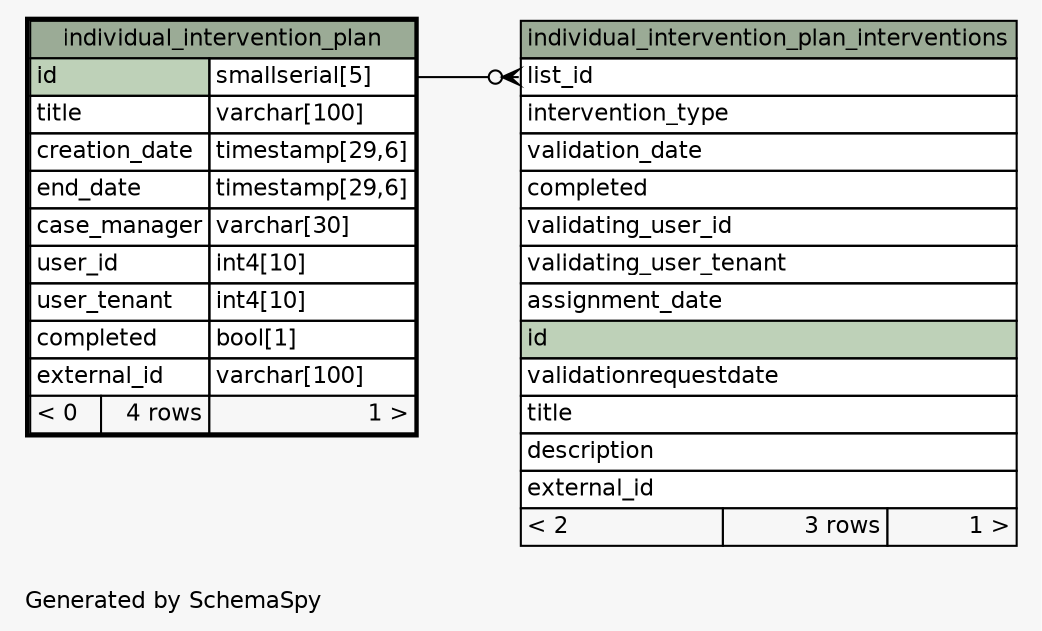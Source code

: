 // dot 2.30.1 on Linux 3.10.0-1127.19.1.el7.x86_64
// SchemaSpy rev 590
digraph "oneDegreeRelationshipsDiagram" {
  graph [
    rankdir="RL"
    bgcolor="#f7f7f7"
    label="\nGenerated by SchemaSpy"
    labeljust="l"
    nodesep="0.18"
    ranksep="0.46"
    fontname="Helvetica"
    fontsize="11"
  ];
  node [
    fontname="Helvetica"
    fontsize="11"
    shape="plaintext"
  ];
  edge [
    arrowsize="0.8"
  ];
  "individual_intervention_plan_interventions":"list_id":w -> "individual_intervention_plan":"id.type":e [arrowhead=none dir=back arrowtail=crowodot];
  "individual_intervention_plan" [
    label=<
    <TABLE BORDER="2" CELLBORDER="1" CELLSPACING="0" BGCOLOR="#ffffff">
      <TR><TD COLSPAN="3" BGCOLOR="#9bab96" ALIGN="CENTER">individual_intervention_plan</TD></TR>
      <TR><TD PORT="id" COLSPAN="2" BGCOLOR="#bed1b8" ALIGN="LEFT">id</TD><TD PORT="id.type" ALIGN="LEFT">smallserial[5]</TD></TR>
      <TR><TD PORT="title" COLSPAN="2" ALIGN="LEFT">title</TD><TD PORT="title.type" ALIGN="LEFT">varchar[100]</TD></TR>
      <TR><TD PORT="creation_date" COLSPAN="2" ALIGN="LEFT">creation_date</TD><TD PORT="creation_date.type" ALIGN="LEFT">timestamp[29,6]</TD></TR>
      <TR><TD PORT="end_date" COLSPAN="2" ALIGN="LEFT">end_date</TD><TD PORT="end_date.type" ALIGN="LEFT">timestamp[29,6]</TD></TR>
      <TR><TD PORT="case_manager" COLSPAN="2" ALIGN="LEFT">case_manager</TD><TD PORT="case_manager.type" ALIGN="LEFT">varchar[30]</TD></TR>
      <TR><TD PORT="user_id" COLSPAN="2" ALIGN="LEFT">user_id</TD><TD PORT="user_id.type" ALIGN="LEFT">int4[10]</TD></TR>
      <TR><TD PORT="user_tenant" COLSPAN="2" ALIGN="LEFT">user_tenant</TD><TD PORT="user_tenant.type" ALIGN="LEFT">int4[10]</TD></TR>
      <TR><TD PORT="completed" COLSPAN="2" ALIGN="LEFT">completed</TD><TD PORT="completed.type" ALIGN="LEFT">bool[1]</TD></TR>
      <TR><TD PORT="external_id" COLSPAN="2" ALIGN="LEFT">external_id</TD><TD PORT="external_id.type" ALIGN="LEFT">varchar[100]</TD></TR>
      <TR><TD ALIGN="LEFT" BGCOLOR="#f7f7f7">&lt; 0</TD><TD ALIGN="RIGHT" BGCOLOR="#f7f7f7">4 rows</TD><TD ALIGN="RIGHT" BGCOLOR="#f7f7f7">1 &gt;</TD></TR>
    </TABLE>>
    URL="individual_intervention_plan.html"
    tooltip="individual_intervention_plan"
  ];
  "individual_intervention_plan_interventions" [
    label=<
    <TABLE BORDER="0" CELLBORDER="1" CELLSPACING="0" BGCOLOR="#ffffff">
      <TR><TD COLSPAN="3" BGCOLOR="#9bab96" ALIGN="CENTER">individual_intervention_plan_interventions</TD></TR>
      <TR><TD PORT="list_id" COLSPAN="3" ALIGN="LEFT">list_id</TD></TR>
      <TR><TD PORT="intervention_type" COLSPAN="3" ALIGN="LEFT">intervention_type</TD></TR>
      <TR><TD PORT="validation_date" COLSPAN="3" ALIGN="LEFT">validation_date</TD></TR>
      <TR><TD PORT="completed" COLSPAN="3" ALIGN="LEFT">completed</TD></TR>
      <TR><TD PORT="validating_user_id" COLSPAN="3" ALIGN="LEFT">validating_user_id</TD></TR>
      <TR><TD PORT="validating_user_tenant" COLSPAN="3" ALIGN="LEFT">validating_user_tenant</TD></TR>
      <TR><TD PORT="assignment_date" COLSPAN="3" ALIGN="LEFT">assignment_date</TD></TR>
      <TR><TD PORT="id" COLSPAN="3" BGCOLOR="#bed1b8" ALIGN="LEFT">id</TD></TR>
      <TR><TD PORT="validationrequestdate" COLSPAN="3" ALIGN="LEFT">validationrequestdate</TD></TR>
      <TR><TD PORT="title" COLSPAN="3" ALIGN="LEFT">title</TD></TR>
      <TR><TD PORT="description" COLSPAN="3" ALIGN="LEFT">description</TD></TR>
      <TR><TD PORT="external_id" COLSPAN="3" ALIGN="LEFT">external_id</TD></TR>
      <TR><TD ALIGN="LEFT" BGCOLOR="#f7f7f7">&lt; 2</TD><TD ALIGN="RIGHT" BGCOLOR="#f7f7f7">3 rows</TD><TD ALIGN="RIGHT" BGCOLOR="#f7f7f7">1 &gt;</TD></TR>
    </TABLE>>
    URL="individual_intervention_plan_interventions.html"
    tooltip="individual_intervention_plan_interventions"
  ];
}

